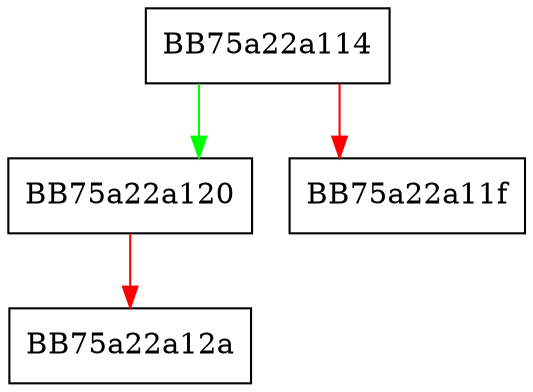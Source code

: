 digraph _Destroy {
  node [shape="box"];
  graph [splines=ortho];
  BB75a22a114 -> BB75a22a120 [color="green"];
  BB75a22a114 -> BB75a22a11f [color="red"];
  BB75a22a120 -> BB75a22a12a [color="red"];
}